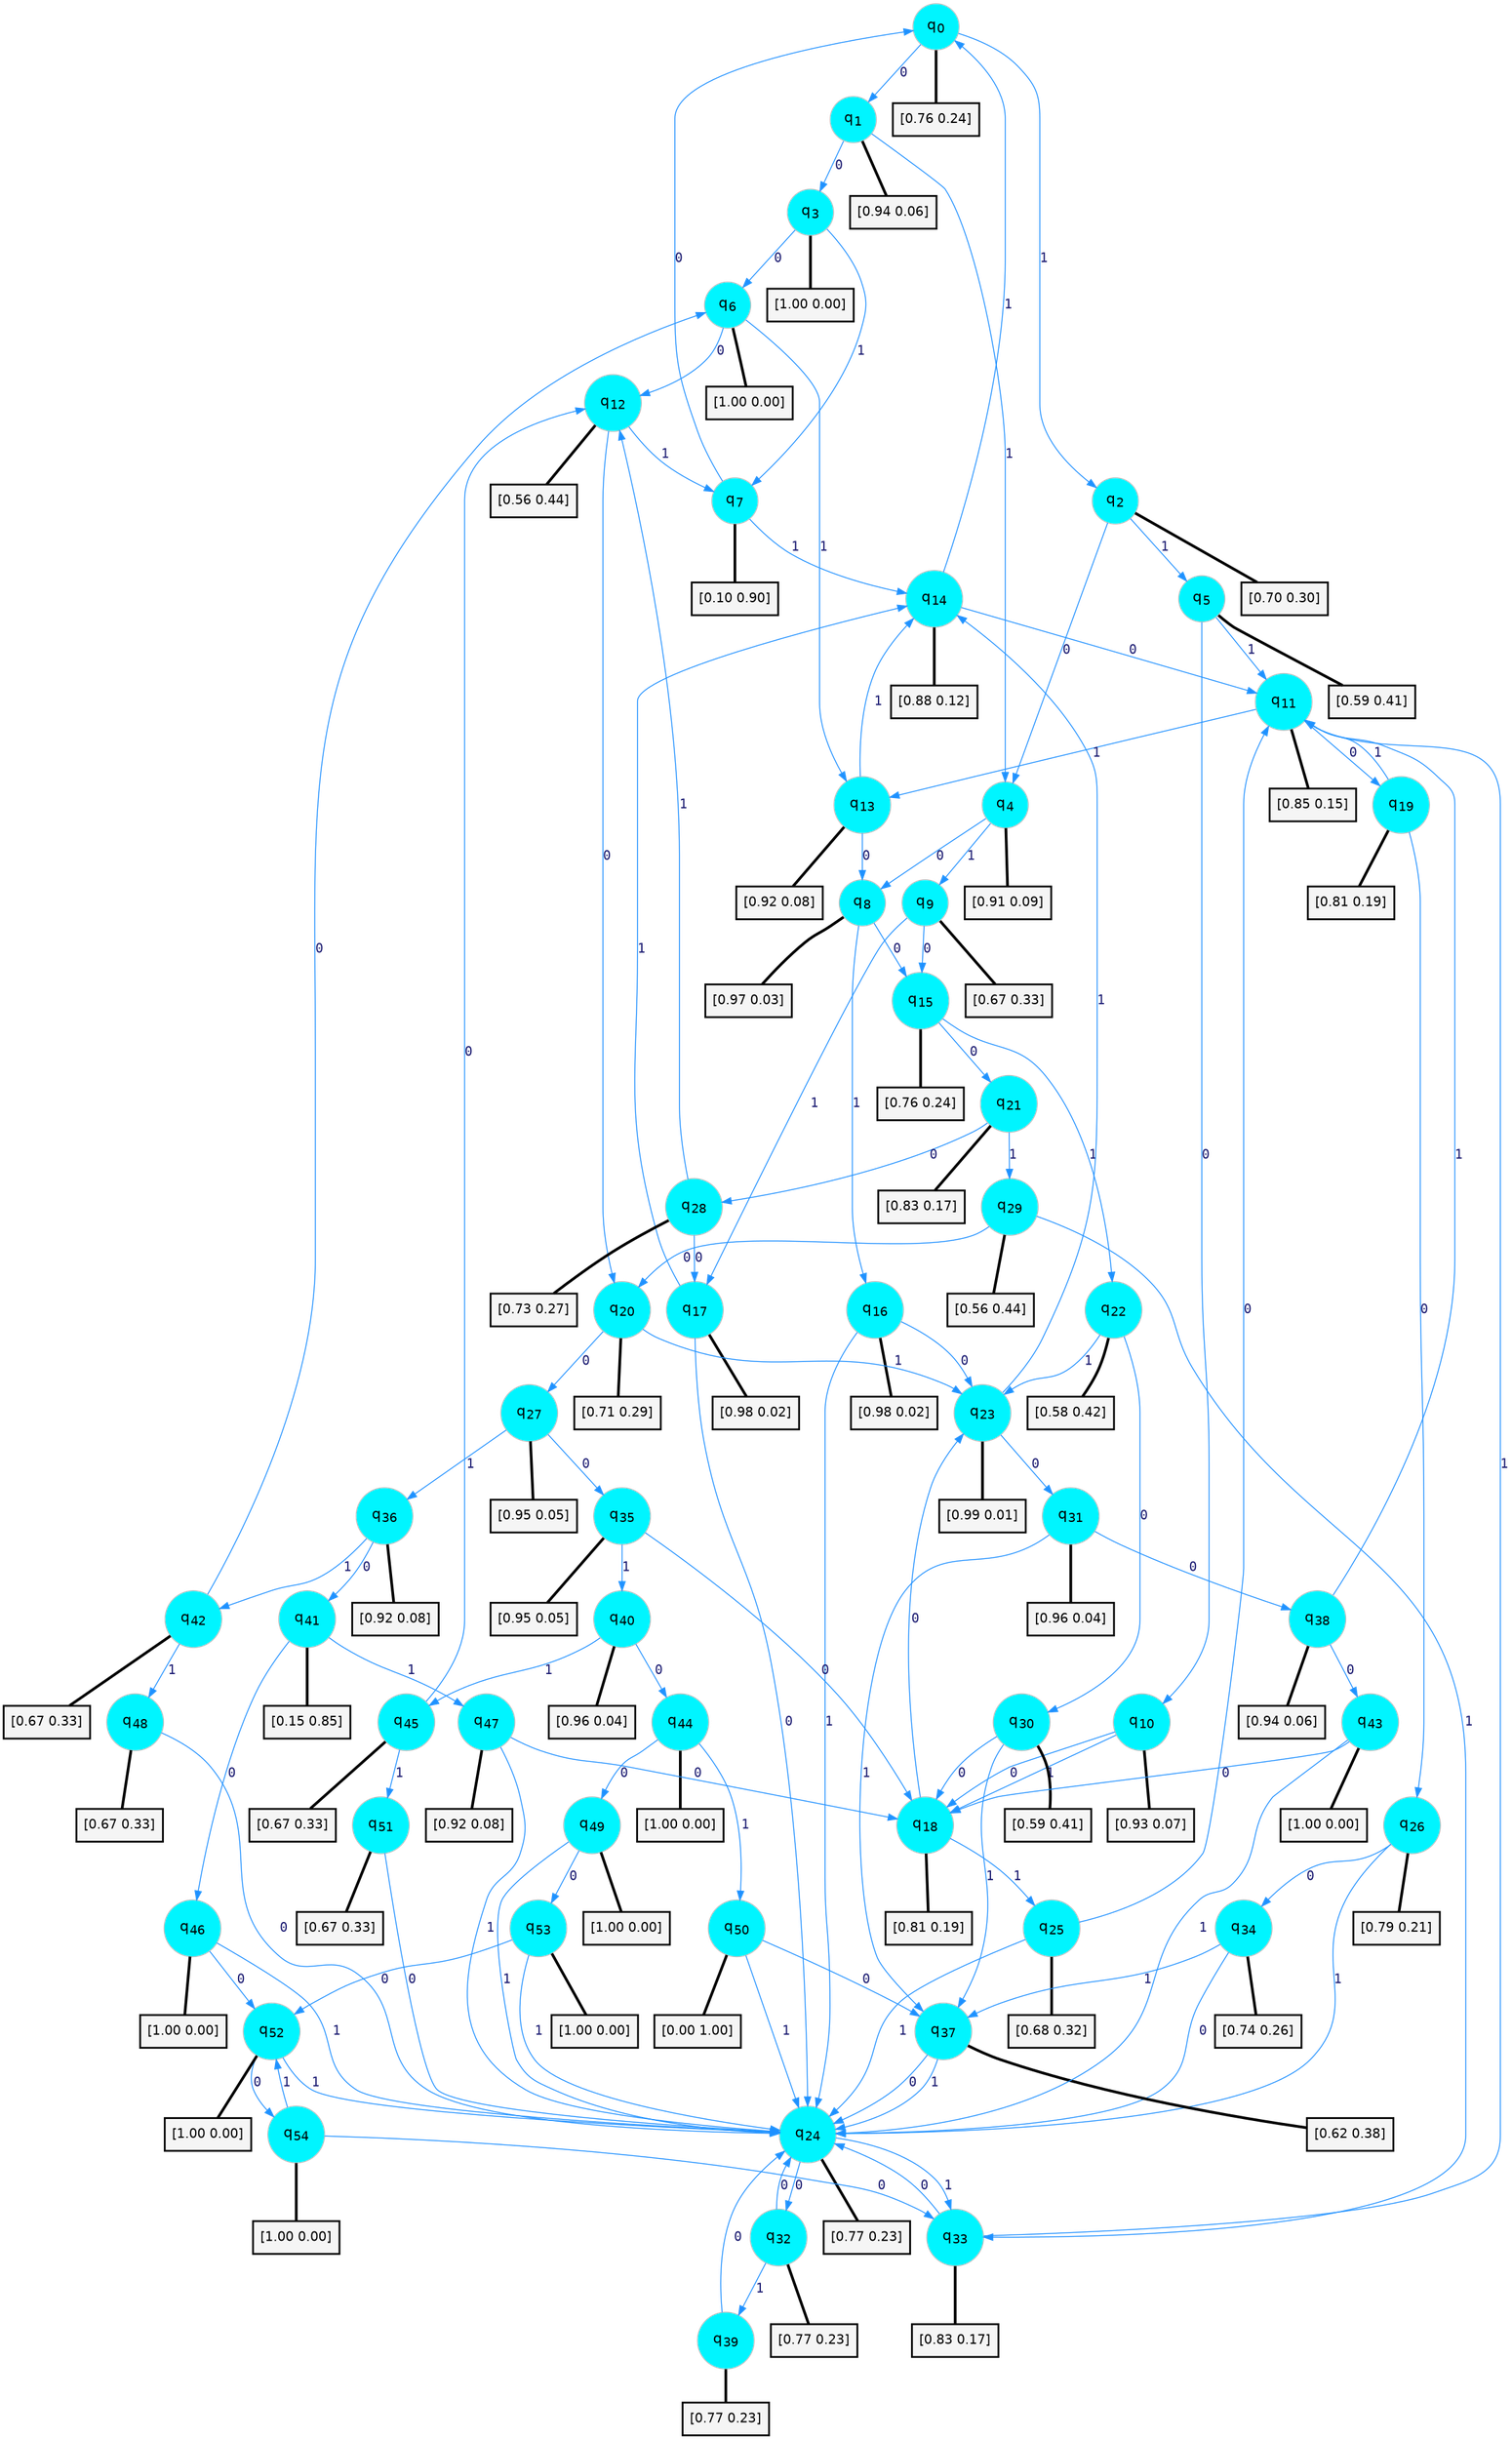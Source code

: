 digraph G {
graph [
bgcolor=transparent, dpi=300, rankdir=TD, size="40,25"];
node [
color=gray, fillcolor=turquoise1, fontcolor=black, fontname=Helvetica, fontsize=16, fontweight=bold, shape=circle, style=filled];
edge [
arrowsize=1, color=dodgerblue1, fontcolor=midnightblue, fontname=courier, fontweight=bold, penwidth=1, style=solid, weight=20];
0[label=<q<SUB>0</SUB>>];
1[label=<q<SUB>1</SUB>>];
2[label=<q<SUB>2</SUB>>];
3[label=<q<SUB>3</SUB>>];
4[label=<q<SUB>4</SUB>>];
5[label=<q<SUB>5</SUB>>];
6[label=<q<SUB>6</SUB>>];
7[label=<q<SUB>7</SUB>>];
8[label=<q<SUB>8</SUB>>];
9[label=<q<SUB>9</SUB>>];
10[label=<q<SUB>10</SUB>>];
11[label=<q<SUB>11</SUB>>];
12[label=<q<SUB>12</SUB>>];
13[label=<q<SUB>13</SUB>>];
14[label=<q<SUB>14</SUB>>];
15[label=<q<SUB>15</SUB>>];
16[label=<q<SUB>16</SUB>>];
17[label=<q<SUB>17</SUB>>];
18[label=<q<SUB>18</SUB>>];
19[label=<q<SUB>19</SUB>>];
20[label=<q<SUB>20</SUB>>];
21[label=<q<SUB>21</SUB>>];
22[label=<q<SUB>22</SUB>>];
23[label=<q<SUB>23</SUB>>];
24[label=<q<SUB>24</SUB>>];
25[label=<q<SUB>25</SUB>>];
26[label=<q<SUB>26</SUB>>];
27[label=<q<SUB>27</SUB>>];
28[label=<q<SUB>28</SUB>>];
29[label=<q<SUB>29</SUB>>];
30[label=<q<SUB>30</SUB>>];
31[label=<q<SUB>31</SUB>>];
32[label=<q<SUB>32</SUB>>];
33[label=<q<SUB>33</SUB>>];
34[label=<q<SUB>34</SUB>>];
35[label=<q<SUB>35</SUB>>];
36[label=<q<SUB>36</SUB>>];
37[label=<q<SUB>37</SUB>>];
38[label=<q<SUB>38</SUB>>];
39[label=<q<SUB>39</SUB>>];
40[label=<q<SUB>40</SUB>>];
41[label=<q<SUB>41</SUB>>];
42[label=<q<SUB>42</SUB>>];
43[label=<q<SUB>43</SUB>>];
44[label=<q<SUB>44</SUB>>];
45[label=<q<SUB>45</SUB>>];
46[label=<q<SUB>46</SUB>>];
47[label=<q<SUB>47</SUB>>];
48[label=<q<SUB>48</SUB>>];
49[label=<q<SUB>49</SUB>>];
50[label=<q<SUB>50</SUB>>];
51[label=<q<SUB>51</SUB>>];
52[label=<q<SUB>52</SUB>>];
53[label=<q<SUB>53</SUB>>];
54[label=<q<SUB>54</SUB>>];
55[label="[0.76 0.24]", shape=box,fontcolor=black, fontname=Helvetica, fontsize=14, penwidth=2, fillcolor=whitesmoke,color=black];
56[label="[0.94 0.06]", shape=box,fontcolor=black, fontname=Helvetica, fontsize=14, penwidth=2, fillcolor=whitesmoke,color=black];
57[label="[0.70 0.30]", shape=box,fontcolor=black, fontname=Helvetica, fontsize=14, penwidth=2, fillcolor=whitesmoke,color=black];
58[label="[1.00 0.00]", shape=box,fontcolor=black, fontname=Helvetica, fontsize=14, penwidth=2, fillcolor=whitesmoke,color=black];
59[label="[0.91 0.09]", shape=box,fontcolor=black, fontname=Helvetica, fontsize=14, penwidth=2, fillcolor=whitesmoke,color=black];
60[label="[0.59 0.41]", shape=box,fontcolor=black, fontname=Helvetica, fontsize=14, penwidth=2, fillcolor=whitesmoke,color=black];
61[label="[1.00 0.00]", shape=box,fontcolor=black, fontname=Helvetica, fontsize=14, penwidth=2, fillcolor=whitesmoke,color=black];
62[label="[0.10 0.90]", shape=box,fontcolor=black, fontname=Helvetica, fontsize=14, penwidth=2, fillcolor=whitesmoke,color=black];
63[label="[0.97 0.03]", shape=box,fontcolor=black, fontname=Helvetica, fontsize=14, penwidth=2, fillcolor=whitesmoke,color=black];
64[label="[0.67 0.33]", shape=box,fontcolor=black, fontname=Helvetica, fontsize=14, penwidth=2, fillcolor=whitesmoke,color=black];
65[label="[0.93 0.07]", shape=box,fontcolor=black, fontname=Helvetica, fontsize=14, penwidth=2, fillcolor=whitesmoke,color=black];
66[label="[0.85 0.15]", shape=box,fontcolor=black, fontname=Helvetica, fontsize=14, penwidth=2, fillcolor=whitesmoke,color=black];
67[label="[0.56 0.44]", shape=box,fontcolor=black, fontname=Helvetica, fontsize=14, penwidth=2, fillcolor=whitesmoke,color=black];
68[label="[0.92 0.08]", shape=box,fontcolor=black, fontname=Helvetica, fontsize=14, penwidth=2, fillcolor=whitesmoke,color=black];
69[label="[0.88 0.12]", shape=box,fontcolor=black, fontname=Helvetica, fontsize=14, penwidth=2, fillcolor=whitesmoke,color=black];
70[label="[0.76 0.24]", shape=box,fontcolor=black, fontname=Helvetica, fontsize=14, penwidth=2, fillcolor=whitesmoke,color=black];
71[label="[0.98 0.02]", shape=box,fontcolor=black, fontname=Helvetica, fontsize=14, penwidth=2, fillcolor=whitesmoke,color=black];
72[label="[0.98 0.02]", shape=box,fontcolor=black, fontname=Helvetica, fontsize=14, penwidth=2, fillcolor=whitesmoke,color=black];
73[label="[0.81 0.19]", shape=box,fontcolor=black, fontname=Helvetica, fontsize=14, penwidth=2, fillcolor=whitesmoke,color=black];
74[label="[0.81 0.19]", shape=box,fontcolor=black, fontname=Helvetica, fontsize=14, penwidth=2, fillcolor=whitesmoke,color=black];
75[label="[0.71 0.29]", shape=box,fontcolor=black, fontname=Helvetica, fontsize=14, penwidth=2, fillcolor=whitesmoke,color=black];
76[label="[0.83 0.17]", shape=box,fontcolor=black, fontname=Helvetica, fontsize=14, penwidth=2, fillcolor=whitesmoke,color=black];
77[label="[0.58 0.42]", shape=box,fontcolor=black, fontname=Helvetica, fontsize=14, penwidth=2, fillcolor=whitesmoke,color=black];
78[label="[0.99 0.01]", shape=box,fontcolor=black, fontname=Helvetica, fontsize=14, penwidth=2, fillcolor=whitesmoke,color=black];
79[label="[0.77 0.23]", shape=box,fontcolor=black, fontname=Helvetica, fontsize=14, penwidth=2, fillcolor=whitesmoke,color=black];
80[label="[0.68 0.32]", shape=box,fontcolor=black, fontname=Helvetica, fontsize=14, penwidth=2, fillcolor=whitesmoke,color=black];
81[label="[0.79 0.21]", shape=box,fontcolor=black, fontname=Helvetica, fontsize=14, penwidth=2, fillcolor=whitesmoke,color=black];
82[label="[0.95 0.05]", shape=box,fontcolor=black, fontname=Helvetica, fontsize=14, penwidth=2, fillcolor=whitesmoke,color=black];
83[label="[0.73 0.27]", shape=box,fontcolor=black, fontname=Helvetica, fontsize=14, penwidth=2, fillcolor=whitesmoke,color=black];
84[label="[0.56 0.44]", shape=box,fontcolor=black, fontname=Helvetica, fontsize=14, penwidth=2, fillcolor=whitesmoke,color=black];
85[label="[0.59 0.41]", shape=box,fontcolor=black, fontname=Helvetica, fontsize=14, penwidth=2, fillcolor=whitesmoke,color=black];
86[label="[0.96 0.04]", shape=box,fontcolor=black, fontname=Helvetica, fontsize=14, penwidth=2, fillcolor=whitesmoke,color=black];
87[label="[0.77 0.23]", shape=box,fontcolor=black, fontname=Helvetica, fontsize=14, penwidth=2, fillcolor=whitesmoke,color=black];
88[label="[0.83 0.17]", shape=box,fontcolor=black, fontname=Helvetica, fontsize=14, penwidth=2, fillcolor=whitesmoke,color=black];
89[label="[0.74 0.26]", shape=box,fontcolor=black, fontname=Helvetica, fontsize=14, penwidth=2, fillcolor=whitesmoke,color=black];
90[label="[0.95 0.05]", shape=box,fontcolor=black, fontname=Helvetica, fontsize=14, penwidth=2, fillcolor=whitesmoke,color=black];
91[label="[0.92 0.08]", shape=box,fontcolor=black, fontname=Helvetica, fontsize=14, penwidth=2, fillcolor=whitesmoke,color=black];
92[label="[0.62 0.38]", shape=box,fontcolor=black, fontname=Helvetica, fontsize=14, penwidth=2, fillcolor=whitesmoke,color=black];
93[label="[0.94 0.06]", shape=box,fontcolor=black, fontname=Helvetica, fontsize=14, penwidth=2, fillcolor=whitesmoke,color=black];
94[label="[0.77 0.23]", shape=box,fontcolor=black, fontname=Helvetica, fontsize=14, penwidth=2, fillcolor=whitesmoke,color=black];
95[label="[0.96 0.04]", shape=box,fontcolor=black, fontname=Helvetica, fontsize=14, penwidth=2, fillcolor=whitesmoke,color=black];
96[label="[0.15 0.85]", shape=box,fontcolor=black, fontname=Helvetica, fontsize=14, penwidth=2, fillcolor=whitesmoke,color=black];
97[label="[0.67 0.33]", shape=box,fontcolor=black, fontname=Helvetica, fontsize=14, penwidth=2, fillcolor=whitesmoke,color=black];
98[label="[1.00 0.00]", shape=box,fontcolor=black, fontname=Helvetica, fontsize=14, penwidth=2, fillcolor=whitesmoke,color=black];
99[label="[1.00 0.00]", shape=box,fontcolor=black, fontname=Helvetica, fontsize=14, penwidth=2, fillcolor=whitesmoke,color=black];
100[label="[0.67 0.33]", shape=box,fontcolor=black, fontname=Helvetica, fontsize=14, penwidth=2, fillcolor=whitesmoke,color=black];
101[label="[1.00 0.00]", shape=box,fontcolor=black, fontname=Helvetica, fontsize=14, penwidth=2, fillcolor=whitesmoke,color=black];
102[label="[0.92 0.08]", shape=box,fontcolor=black, fontname=Helvetica, fontsize=14, penwidth=2, fillcolor=whitesmoke,color=black];
103[label="[0.67 0.33]", shape=box,fontcolor=black, fontname=Helvetica, fontsize=14, penwidth=2, fillcolor=whitesmoke,color=black];
104[label="[1.00 0.00]", shape=box,fontcolor=black, fontname=Helvetica, fontsize=14, penwidth=2, fillcolor=whitesmoke,color=black];
105[label="[0.00 1.00]", shape=box,fontcolor=black, fontname=Helvetica, fontsize=14, penwidth=2, fillcolor=whitesmoke,color=black];
106[label="[0.67 0.33]", shape=box,fontcolor=black, fontname=Helvetica, fontsize=14, penwidth=2, fillcolor=whitesmoke,color=black];
107[label="[1.00 0.00]", shape=box,fontcolor=black, fontname=Helvetica, fontsize=14, penwidth=2, fillcolor=whitesmoke,color=black];
108[label="[1.00 0.00]", shape=box,fontcolor=black, fontname=Helvetica, fontsize=14, penwidth=2, fillcolor=whitesmoke,color=black];
109[label="[1.00 0.00]", shape=box,fontcolor=black, fontname=Helvetica, fontsize=14, penwidth=2, fillcolor=whitesmoke,color=black];
0->1 [label=0];
0->2 [label=1];
0->55 [arrowhead=none, penwidth=3,color=black];
1->3 [label=0];
1->4 [label=1];
1->56 [arrowhead=none, penwidth=3,color=black];
2->4 [label=0];
2->5 [label=1];
2->57 [arrowhead=none, penwidth=3,color=black];
3->6 [label=0];
3->7 [label=1];
3->58 [arrowhead=none, penwidth=3,color=black];
4->8 [label=0];
4->9 [label=1];
4->59 [arrowhead=none, penwidth=3,color=black];
5->10 [label=0];
5->11 [label=1];
5->60 [arrowhead=none, penwidth=3,color=black];
6->12 [label=0];
6->13 [label=1];
6->61 [arrowhead=none, penwidth=3,color=black];
7->0 [label=0];
7->14 [label=1];
7->62 [arrowhead=none, penwidth=3,color=black];
8->15 [label=0];
8->16 [label=1];
8->63 [arrowhead=none, penwidth=3,color=black];
9->15 [label=0];
9->17 [label=1];
9->64 [arrowhead=none, penwidth=3,color=black];
10->18 [label=0];
10->18 [label=1];
10->65 [arrowhead=none, penwidth=3,color=black];
11->19 [label=0];
11->13 [label=1];
11->66 [arrowhead=none, penwidth=3,color=black];
12->20 [label=0];
12->7 [label=1];
12->67 [arrowhead=none, penwidth=3,color=black];
13->8 [label=0];
13->14 [label=1];
13->68 [arrowhead=none, penwidth=3,color=black];
14->11 [label=0];
14->0 [label=1];
14->69 [arrowhead=none, penwidth=3,color=black];
15->21 [label=0];
15->22 [label=1];
15->70 [arrowhead=none, penwidth=3,color=black];
16->23 [label=0];
16->24 [label=1];
16->71 [arrowhead=none, penwidth=3,color=black];
17->24 [label=0];
17->14 [label=1];
17->72 [arrowhead=none, penwidth=3,color=black];
18->23 [label=0];
18->25 [label=1];
18->73 [arrowhead=none, penwidth=3,color=black];
19->26 [label=0];
19->11 [label=1];
19->74 [arrowhead=none, penwidth=3,color=black];
20->27 [label=0];
20->23 [label=1];
20->75 [arrowhead=none, penwidth=3,color=black];
21->28 [label=0];
21->29 [label=1];
21->76 [arrowhead=none, penwidth=3,color=black];
22->30 [label=0];
22->23 [label=1];
22->77 [arrowhead=none, penwidth=3,color=black];
23->31 [label=0];
23->14 [label=1];
23->78 [arrowhead=none, penwidth=3,color=black];
24->32 [label=0];
24->33 [label=1];
24->79 [arrowhead=none, penwidth=3,color=black];
25->11 [label=0];
25->24 [label=1];
25->80 [arrowhead=none, penwidth=3,color=black];
26->34 [label=0];
26->24 [label=1];
26->81 [arrowhead=none, penwidth=3,color=black];
27->35 [label=0];
27->36 [label=1];
27->82 [arrowhead=none, penwidth=3,color=black];
28->17 [label=0];
28->12 [label=1];
28->83 [arrowhead=none, penwidth=3,color=black];
29->20 [label=0];
29->33 [label=1];
29->84 [arrowhead=none, penwidth=3,color=black];
30->18 [label=0];
30->37 [label=1];
30->85 [arrowhead=none, penwidth=3,color=black];
31->38 [label=0];
31->37 [label=1];
31->86 [arrowhead=none, penwidth=3,color=black];
32->24 [label=0];
32->39 [label=1];
32->87 [arrowhead=none, penwidth=3,color=black];
33->24 [label=0];
33->11 [label=1];
33->88 [arrowhead=none, penwidth=3,color=black];
34->24 [label=0];
34->37 [label=1];
34->89 [arrowhead=none, penwidth=3,color=black];
35->18 [label=0];
35->40 [label=1];
35->90 [arrowhead=none, penwidth=3,color=black];
36->41 [label=0];
36->42 [label=1];
36->91 [arrowhead=none, penwidth=3,color=black];
37->24 [label=0];
37->24 [label=1];
37->92 [arrowhead=none, penwidth=3,color=black];
38->43 [label=0];
38->11 [label=1];
38->93 [arrowhead=none, penwidth=3,color=black];
39->24 [label=0];
39->94 [arrowhead=none, penwidth=3,color=black];
40->44 [label=0];
40->45 [label=1];
40->95 [arrowhead=none, penwidth=3,color=black];
41->46 [label=0];
41->47 [label=1];
41->96 [arrowhead=none, penwidth=3,color=black];
42->6 [label=0];
42->48 [label=1];
42->97 [arrowhead=none, penwidth=3,color=black];
43->18 [label=0];
43->24 [label=1];
43->98 [arrowhead=none, penwidth=3,color=black];
44->49 [label=0];
44->50 [label=1];
44->99 [arrowhead=none, penwidth=3,color=black];
45->12 [label=0];
45->51 [label=1];
45->100 [arrowhead=none, penwidth=3,color=black];
46->52 [label=0];
46->24 [label=1];
46->101 [arrowhead=none, penwidth=3,color=black];
47->18 [label=0];
47->24 [label=1];
47->102 [arrowhead=none, penwidth=3,color=black];
48->24 [label=0];
48->103 [arrowhead=none, penwidth=3,color=black];
49->53 [label=0];
49->24 [label=1];
49->104 [arrowhead=none, penwidth=3,color=black];
50->37 [label=0];
50->24 [label=1];
50->105 [arrowhead=none, penwidth=3,color=black];
51->24 [label=0];
51->106 [arrowhead=none, penwidth=3,color=black];
52->54 [label=0];
52->24 [label=1];
52->107 [arrowhead=none, penwidth=3,color=black];
53->52 [label=0];
53->24 [label=1];
53->108 [arrowhead=none, penwidth=3,color=black];
54->33 [label=0];
54->52 [label=1];
54->109 [arrowhead=none, penwidth=3,color=black];
}
